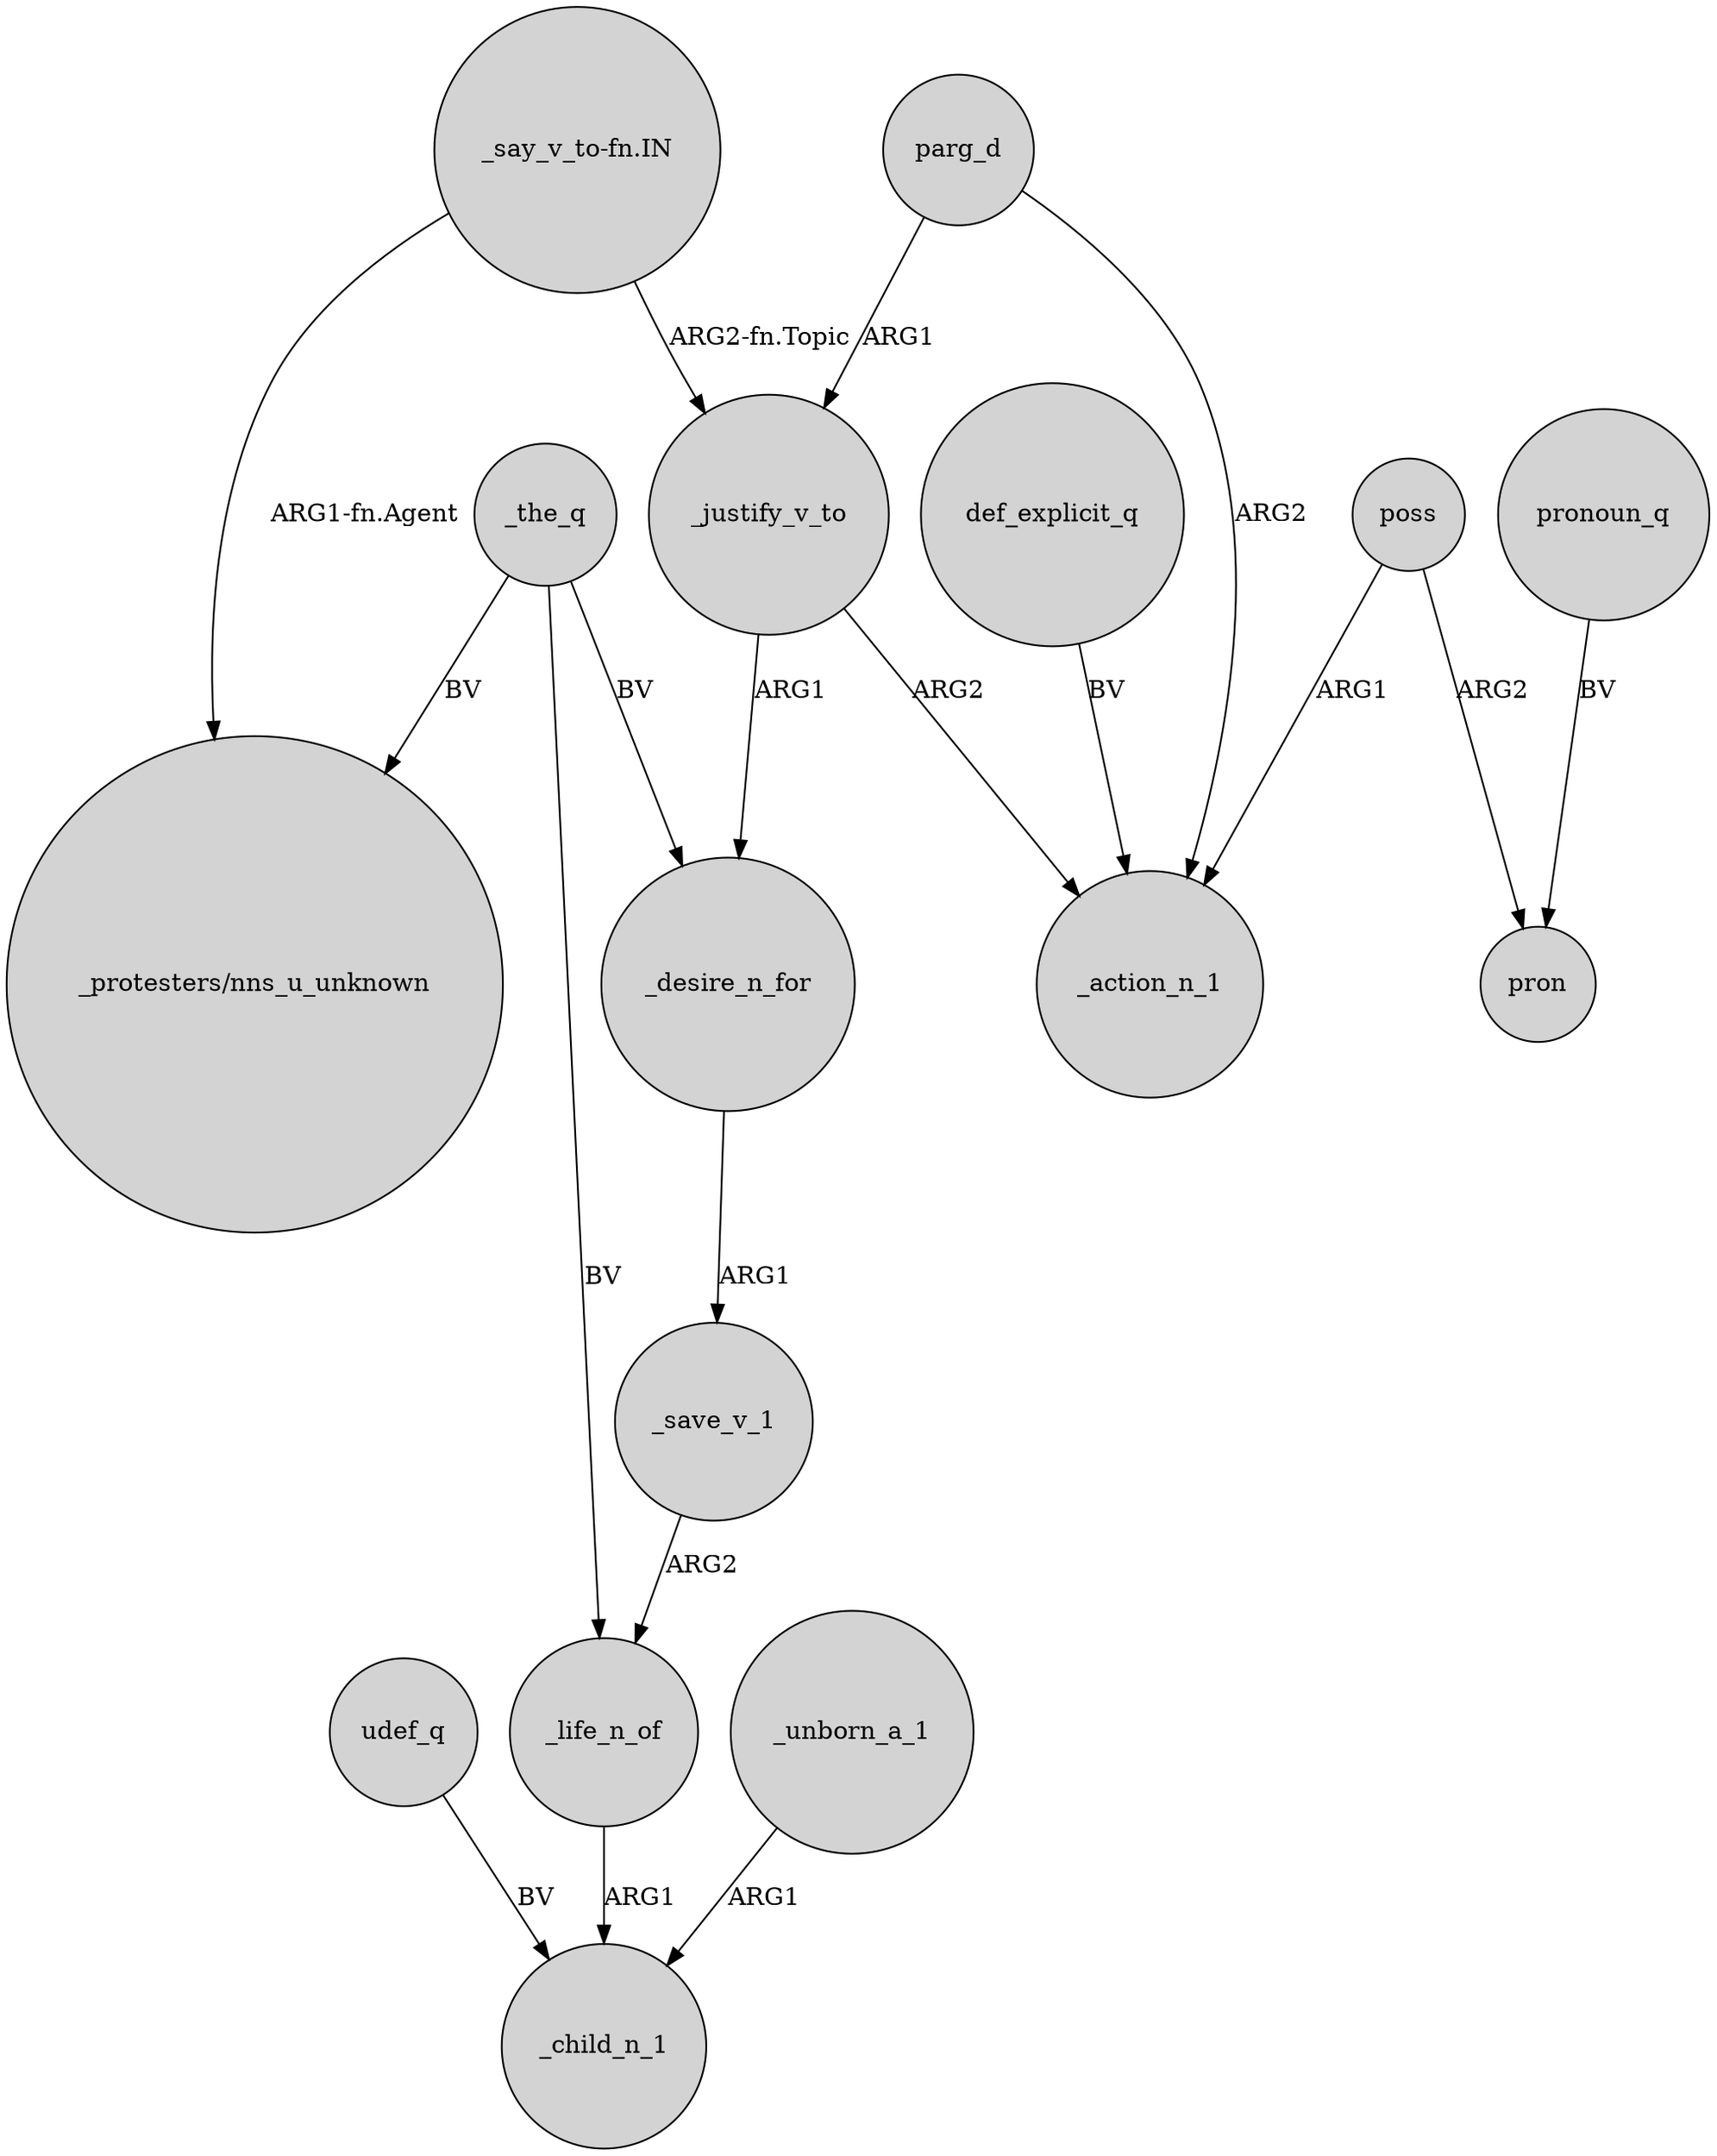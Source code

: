 digraph {
	node [shape=circle style=filled]
	"_say_v_to-fn.IN" -> "_protesters/nns_u_unknown" [label="ARG1-fn.Agent"]
	_justify_v_to -> _desire_n_for [label=ARG1]
	poss -> _action_n_1 [label=ARG1]
	udef_q -> _child_n_1 [label=BV]
	poss -> pron [label=ARG2]
	def_explicit_q -> _action_n_1 [label=BV]
	_the_q -> "_protesters/nns_u_unknown" [label=BV]
	_save_v_1 -> _life_n_of [label=ARG2]
	_unborn_a_1 -> _child_n_1 [label=ARG1]
	_the_q -> _life_n_of [label=BV]
	_justify_v_to -> _action_n_1 [label=ARG2]
	_life_n_of -> _child_n_1 [label=ARG1]
	parg_d -> _justify_v_to [label=ARG1]
	parg_d -> _action_n_1 [label=ARG2]
	_desire_n_for -> _save_v_1 [label=ARG1]
	_the_q -> _desire_n_for [label=BV]
	"_say_v_to-fn.IN" -> _justify_v_to [label="ARG2-fn.Topic"]
	pronoun_q -> pron [label=BV]
}
